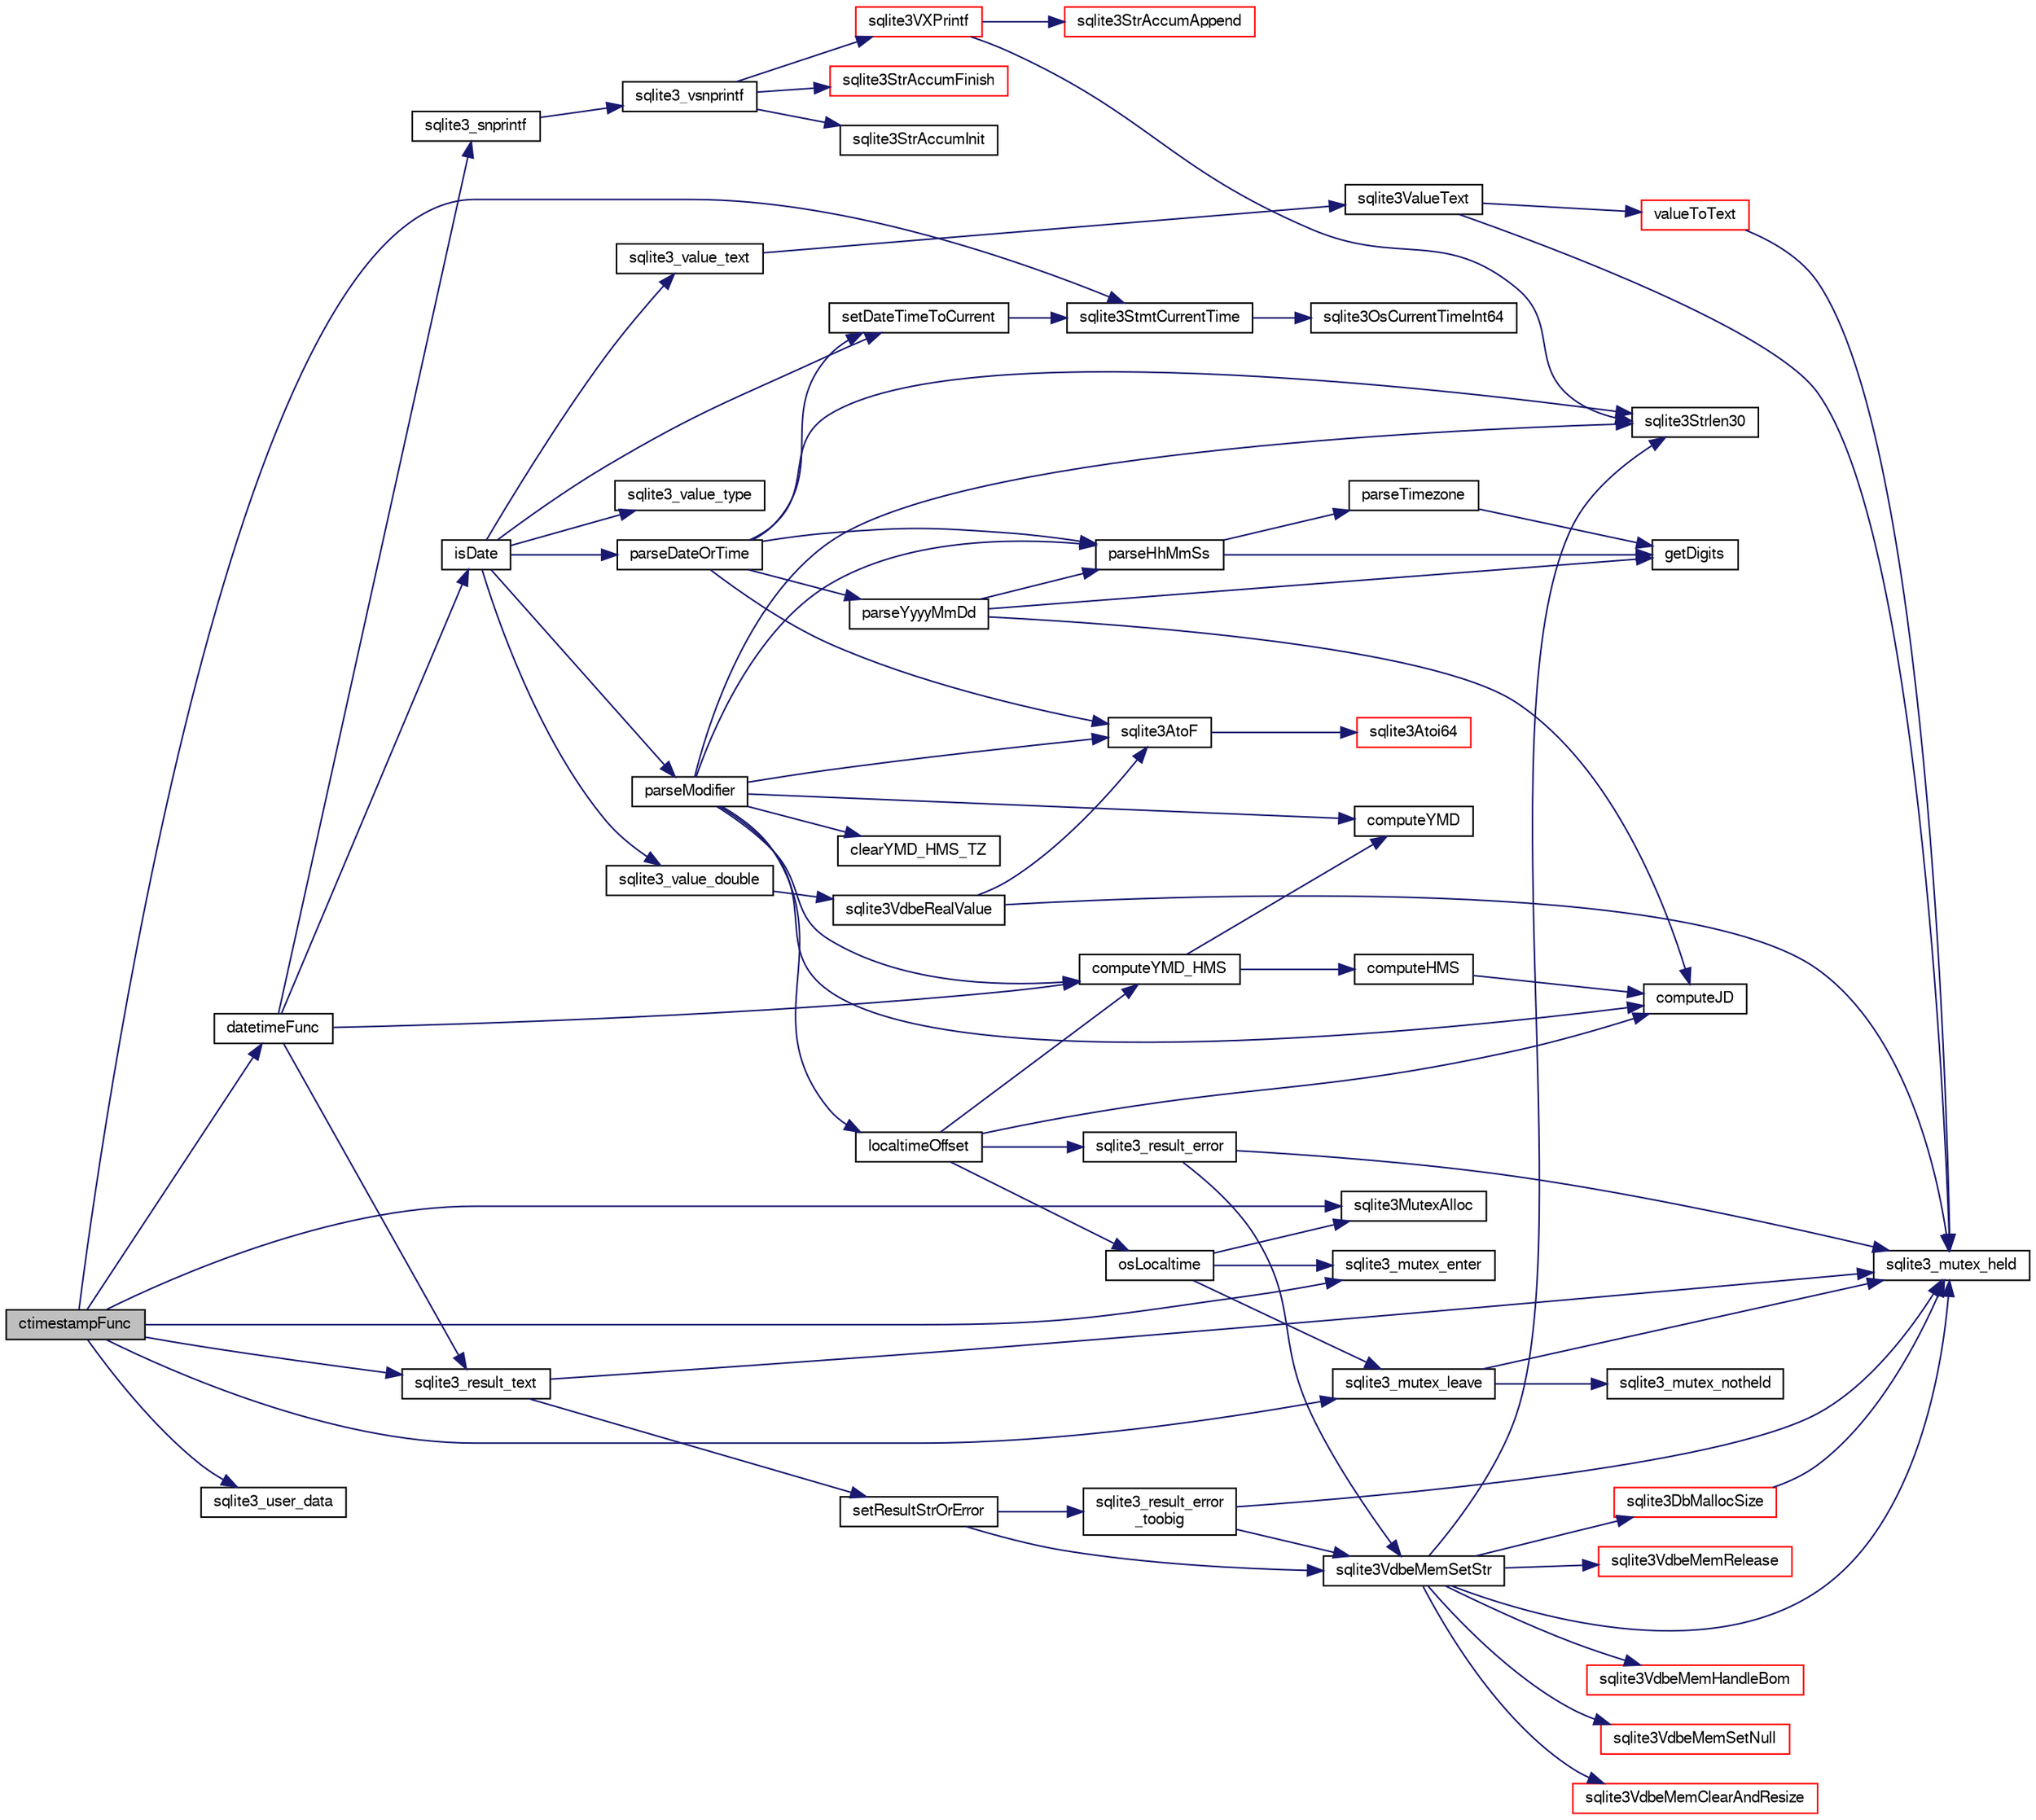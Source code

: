 digraph "ctimestampFunc"
{
  edge [fontname="FreeSans",fontsize="10",labelfontname="FreeSans",labelfontsize="10"];
  node [fontname="FreeSans",fontsize="10",shape=record];
  rankdir="LR";
  Node81273 [label="ctimestampFunc",height=0.2,width=0.4,color="black", fillcolor="grey75", style="filled", fontcolor="black"];
  Node81273 -> Node81274 [color="midnightblue",fontsize="10",style="solid",fontname="FreeSans"];
  Node81274 [label="datetimeFunc",height=0.2,width=0.4,color="black", fillcolor="white", style="filled",URL="$sqlite3_8c.html#a9755493e1c5c377b5ea7078b4029c24a"];
  Node81274 -> Node81275 [color="midnightblue",fontsize="10",style="solid",fontname="FreeSans"];
  Node81275 [label="isDate",height=0.2,width=0.4,color="black", fillcolor="white", style="filled",URL="$sqlite3_8c.html#a88586fabfb5a2ee248ccf6f5dfb90904"];
  Node81275 -> Node81276 [color="midnightblue",fontsize="10",style="solid",fontname="FreeSans"];
  Node81276 [label="setDateTimeToCurrent",height=0.2,width=0.4,color="black", fillcolor="white", style="filled",URL="$sqlite3_8c.html#a18009d23009369ca192dbbc98f7b9e2e"];
  Node81276 -> Node81277 [color="midnightblue",fontsize="10",style="solid",fontname="FreeSans"];
  Node81277 [label="sqlite3StmtCurrentTime",height=0.2,width=0.4,color="black", fillcolor="white", style="filled",URL="$sqlite3_8c.html#ae1011d49964d4f1e38cebd95eab80802"];
  Node81277 -> Node81278 [color="midnightblue",fontsize="10",style="solid",fontname="FreeSans"];
  Node81278 [label="sqlite3OsCurrentTimeInt64",height=0.2,width=0.4,color="black", fillcolor="white", style="filled",URL="$sqlite3_8c.html#a8fba11754c83b89782ef18af266f5ec2"];
  Node81275 -> Node81279 [color="midnightblue",fontsize="10",style="solid",fontname="FreeSans"];
  Node81279 [label="sqlite3_value_type",height=0.2,width=0.4,color="black", fillcolor="white", style="filled",URL="$sqlite3_8c.html#ac5e91a982065a1ab220a43bbd18cfa60"];
  Node81275 -> Node81280 [color="midnightblue",fontsize="10",style="solid",fontname="FreeSans"];
  Node81280 [label="sqlite3_value_double",height=0.2,width=0.4,color="black", fillcolor="white", style="filled",URL="$sqlite3_8c.html#a3e50c1a2dd484a8b6911c9d163816b88"];
  Node81280 -> Node81281 [color="midnightblue",fontsize="10",style="solid",fontname="FreeSans"];
  Node81281 [label="sqlite3VdbeRealValue",height=0.2,width=0.4,color="black", fillcolor="white", style="filled",URL="$sqlite3_8c.html#a5bf943a4f9a5516911b3bc610e3d64e0"];
  Node81281 -> Node81282 [color="midnightblue",fontsize="10",style="solid",fontname="FreeSans"];
  Node81282 [label="sqlite3_mutex_held",height=0.2,width=0.4,color="black", fillcolor="white", style="filled",URL="$sqlite3_8c.html#acf77da68932b6bc163c5e68547ecc3e7"];
  Node81281 -> Node81283 [color="midnightblue",fontsize="10",style="solid",fontname="FreeSans"];
  Node81283 [label="sqlite3AtoF",height=0.2,width=0.4,color="black", fillcolor="white", style="filled",URL="$sqlite3_8c.html#ad2a961fc08942417d977510a1384b6d2"];
  Node81283 -> Node81284 [color="midnightblue",fontsize="10",style="solid",fontname="FreeSans"];
  Node81284 [label="sqlite3Atoi64",height=0.2,width=0.4,color="red", fillcolor="white", style="filled",URL="$sqlite3_8c.html#a5b13083911b3dc0a0b54f43acc686a39"];
  Node81275 -> Node81286 [color="midnightblue",fontsize="10",style="solid",fontname="FreeSans"];
  Node81286 [label="sqlite3_value_text",height=0.2,width=0.4,color="black", fillcolor="white", style="filled",URL="$sqlite3_8c.html#aef2ace3239e6dd59c74110faa70f8171"];
  Node81286 -> Node81287 [color="midnightblue",fontsize="10",style="solid",fontname="FreeSans"];
  Node81287 [label="sqlite3ValueText",height=0.2,width=0.4,color="black", fillcolor="white", style="filled",URL="$sqlite3_8c.html#ad567a94e52d1adf81f4857fdba00a59b"];
  Node81287 -> Node81282 [color="midnightblue",fontsize="10",style="solid",fontname="FreeSans"];
  Node81287 -> Node81288 [color="midnightblue",fontsize="10",style="solid",fontname="FreeSans"];
  Node81288 [label="valueToText",height=0.2,width=0.4,color="red", fillcolor="white", style="filled",URL="$sqlite3_8c.html#abded1c4848e5c5901949c02af499044c"];
  Node81288 -> Node81282 [color="midnightblue",fontsize="10",style="solid",fontname="FreeSans"];
  Node81275 -> Node81546 [color="midnightblue",fontsize="10",style="solid",fontname="FreeSans"];
  Node81546 [label="parseDateOrTime",height=0.2,width=0.4,color="black", fillcolor="white", style="filled",URL="$sqlite3_8c.html#a86a0ea000a0479eb6de44cbeb82acef9"];
  Node81546 -> Node81547 [color="midnightblue",fontsize="10",style="solid",fontname="FreeSans"];
  Node81547 [label="parseYyyyMmDd",height=0.2,width=0.4,color="black", fillcolor="white", style="filled",URL="$sqlite3_8c.html#ad3a4252b0c148f0174e1e546115b5802"];
  Node81547 -> Node81548 [color="midnightblue",fontsize="10",style="solid",fontname="FreeSans"];
  Node81548 [label="getDigits",height=0.2,width=0.4,color="black", fillcolor="white", style="filled",URL="$sqlite3_8c.html#af4fdc2bcc27f2897a50c080040855e4d"];
  Node81547 -> Node81549 [color="midnightblue",fontsize="10",style="solid",fontname="FreeSans"];
  Node81549 [label="parseHhMmSs",height=0.2,width=0.4,color="black", fillcolor="white", style="filled",URL="$sqlite3_8c.html#ac4cdecf91abf320cc407022a3bd4944f"];
  Node81549 -> Node81548 [color="midnightblue",fontsize="10",style="solid",fontname="FreeSans"];
  Node81549 -> Node81550 [color="midnightblue",fontsize="10",style="solid",fontname="FreeSans"];
  Node81550 [label="parseTimezone",height=0.2,width=0.4,color="black", fillcolor="white", style="filled",URL="$sqlite3_8c.html#a0cdd15f925d164c8f4ce8f6a7ef87294"];
  Node81550 -> Node81548 [color="midnightblue",fontsize="10",style="solid",fontname="FreeSans"];
  Node81547 -> Node81515 [color="midnightblue",fontsize="10",style="solid",fontname="FreeSans"];
  Node81515 [label="computeJD",height=0.2,width=0.4,color="black", fillcolor="white", style="filled",URL="$sqlite3_8c.html#aeeefea84c7c62565ee8e5491f39c0bc4"];
  Node81546 -> Node81549 [color="midnightblue",fontsize="10",style="solid",fontname="FreeSans"];
  Node81546 -> Node81276 [color="midnightblue",fontsize="10",style="solid",fontname="FreeSans"];
  Node81546 -> Node81283 [color="midnightblue",fontsize="10",style="solid",fontname="FreeSans"];
  Node81546 -> Node81350 [color="midnightblue",fontsize="10",style="solid",fontname="FreeSans"];
  Node81350 [label="sqlite3Strlen30",height=0.2,width=0.4,color="black", fillcolor="white", style="filled",URL="$sqlite3_8c.html#a3dcd80ba41f1a308193dee74857b62a7"];
  Node81275 -> Node81551 [color="midnightblue",fontsize="10",style="solid",fontname="FreeSans"];
  Node81551 [label="parseModifier",height=0.2,width=0.4,color="black", fillcolor="white", style="filled",URL="$sqlite3_8c.html#af27e39a2d2026d0f51799a9c254c4f06"];
  Node81551 -> Node81515 [color="midnightblue",fontsize="10",style="solid",fontname="FreeSans"];
  Node81551 -> Node81552 [color="midnightblue",fontsize="10",style="solid",fontname="FreeSans"];
  Node81552 [label="localtimeOffset",height=0.2,width=0.4,color="black", fillcolor="white", style="filled",URL="$sqlite3_8c.html#a90df73d3001a38322fee639ae369b637"];
  Node81552 -> Node81521 [color="midnightblue",fontsize="10",style="solid",fontname="FreeSans"];
  Node81521 [label="computeYMD_HMS",height=0.2,width=0.4,color="black", fillcolor="white", style="filled",URL="$sqlite3_8c.html#aaa0f11071766258d0a6bd58c98a5cfa4"];
  Node81521 -> Node81517 [color="midnightblue",fontsize="10",style="solid",fontname="FreeSans"];
  Node81517 [label="computeYMD",height=0.2,width=0.4,color="black", fillcolor="white", style="filled",URL="$sqlite3_8c.html#a5bd5a8651c26bd9c9e84482fc7b82321"];
  Node81521 -> Node81519 [color="midnightblue",fontsize="10",style="solid",fontname="FreeSans"];
  Node81519 [label="computeHMS",height=0.2,width=0.4,color="black", fillcolor="white", style="filled",URL="$sqlite3_8c.html#a13e9c62b28e0545b79e18f6c020ee51b"];
  Node81519 -> Node81515 [color="midnightblue",fontsize="10",style="solid",fontname="FreeSans"];
  Node81552 -> Node81515 [color="midnightblue",fontsize="10",style="solid",fontname="FreeSans"];
  Node81552 -> Node81553 [color="midnightblue",fontsize="10",style="solid",fontname="FreeSans"];
  Node81553 [label="osLocaltime",height=0.2,width=0.4,color="black", fillcolor="white", style="filled",URL="$sqlite3_8c.html#a1cd1d1cf8d386ab8c12e96557cd47c20"];
  Node81553 -> Node81329 [color="midnightblue",fontsize="10",style="solid",fontname="FreeSans"];
  Node81329 [label="sqlite3MutexAlloc",height=0.2,width=0.4,color="black", fillcolor="white", style="filled",URL="$sqlite3_8c.html#a0e3f432ee581f6876b590e7ad7e84e19"];
  Node81553 -> Node81298 [color="midnightblue",fontsize="10",style="solid",fontname="FreeSans"];
  Node81298 [label="sqlite3_mutex_enter",height=0.2,width=0.4,color="black", fillcolor="white", style="filled",URL="$sqlite3_8c.html#a1c12cde690bd89f104de5cbad12a6bf5"];
  Node81553 -> Node81303 [color="midnightblue",fontsize="10",style="solid",fontname="FreeSans"];
  Node81303 [label="sqlite3_mutex_leave",height=0.2,width=0.4,color="black", fillcolor="white", style="filled",URL="$sqlite3_8c.html#a5838d235601dbd3c1fa993555c6bcc93"];
  Node81303 -> Node81282 [color="midnightblue",fontsize="10",style="solid",fontname="FreeSans"];
  Node81303 -> Node81304 [color="midnightblue",fontsize="10",style="solid",fontname="FreeSans"];
  Node81304 [label="sqlite3_mutex_notheld",height=0.2,width=0.4,color="black", fillcolor="white", style="filled",URL="$sqlite3_8c.html#a83967c837c1c000d3b5adcfaa688f5dc"];
  Node81552 -> Node81446 [color="midnightblue",fontsize="10",style="solid",fontname="FreeSans"];
  Node81446 [label="sqlite3_result_error",height=0.2,width=0.4,color="black", fillcolor="white", style="filled",URL="$sqlite3_8c.html#a577161e1b67908b94f47007aaa6ae4c4"];
  Node81446 -> Node81282 [color="midnightblue",fontsize="10",style="solid",fontname="FreeSans"];
  Node81446 -> Node81399 [color="midnightblue",fontsize="10",style="solid",fontname="FreeSans"];
  Node81399 [label="sqlite3VdbeMemSetStr",height=0.2,width=0.4,color="black", fillcolor="white", style="filled",URL="$sqlite3_8c.html#a9697bec7c3b512483638ea3646191d7d"];
  Node81399 -> Node81282 [color="midnightblue",fontsize="10",style="solid",fontname="FreeSans"];
  Node81399 -> Node81400 [color="midnightblue",fontsize="10",style="solid",fontname="FreeSans"];
  Node81400 [label="sqlite3VdbeMemSetNull",height=0.2,width=0.4,color="red", fillcolor="white", style="filled",URL="$sqlite3_8c.html#ae01092c23aebaf8a3ebdf3954609b410"];
  Node81399 -> Node81350 [color="midnightblue",fontsize="10",style="solid",fontname="FreeSans"];
  Node81399 -> Node81404 [color="midnightblue",fontsize="10",style="solid",fontname="FreeSans"];
  Node81404 [label="sqlite3VdbeMemClearAndResize",height=0.2,width=0.4,color="red", fillcolor="white", style="filled",URL="$sqlite3_8c.html#add082be4aa46084ecdf023cfac898231"];
  Node81399 -> Node81405 [color="midnightblue",fontsize="10",style="solid",fontname="FreeSans"];
  Node81405 [label="sqlite3VdbeMemRelease",height=0.2,width=0.4,color="red", fillcolor="white", style="filled",URL="$sqlite3_8c.html#a90606361dbeba88159fd6ff03fcc10cc"];
  Node81399 -> Node81291 [color="midnightblue",fontsize="10",style="solid",fontname="FreeSans"];
  Node81291 [label="sqlite3DbMallocSize",height=0.2,width=0.4,color="red", fillcolor="white", style="filled",URL="$sqlite3_8c.html#aa397e5a8a03495203a0767abf0a71f86"];
  Node81291 -> Node81282 [color="midnightblue",fontsize="10",style="solid",fontname="FreeSans"];
  Node81399 -> Node81407 [color="midnightblue",fontsize="10",style="solid",fontname="FreeSans"];
  Node81407 [label="sqlite3VdbeMemHandleBom",height=0.2,width=0.4,color="red", fillcolor="white", style="filled",URL="$sqlite3_8c.html#a8ac47607e6893715d335a0f6f4b58e3e"];
  Node81551 -> Node81554 [color="midnightblue",fontsize="10",style="solid",fontname="FreeSans"];
  Node81554 [label="clearYMD_HMS_TZ",height=0.2,width=0.4,color="black", fillcolor="white", style="filled",URL="$sqlite3_8c.html#a52d96edd21a70f6a8a6a987c54de3cc3"];
  Node81551 -> Node81283 [color="midnightblue",fontsize="10",style="solid",fontname="FreeSans"];
  Node81551 -> Node81350 [color="midnightblue",fontsize="10",style="solid",fontname="FreeSans"];
  Node81551 -> Node81521 [color="midnightblue",fontsize="10",style="solid",fontname="FreeSans"];
  Node81551 -> Node81517 [color="midnightblue",fontsize="10",style="solid",fontname="FreeSans"];
  Node81551 -> Node81549 [color="midnightblue",fontsize="10",style="solid",fontname="FreeSans"];
  Node81274 -> Node81521 [color="midnightblue",fontsize="10",style="solid",fontname="FreeSans"];
  Node81274 -> Node81474 [color="midnightblue",fontsize="10",style="solid",fontname="FreeSans"];
  Node81474 [label="sqlite3_snprintf",height=0.2,width=0.4,color="black", fillcolor="white", style="filled",URL="$sqlite3_8c.html#aa2695a752e971577f5784122f2013c40"];
  Node81474 -> Node81475 [color="midnightblue",fontsize="10",style="solid",fontname="FreeSans"];
  Node81475 [label="sqlite3_vsnprintf",height=0.2,width=0.4,color="black", fillcolor="white", style="filled",URL="$sqlite3_8c.html#a0862c03aea71d62847e452aa655add42"];
  Node81475 -> Node81335 [color="midnightblue",fontsize="10",style="solid",fontname="FreeSans"];
  Node81335 [label="sqlite3StrAccumInit",height=0.2,width=0.4,color="black", fillcolor="white", style="filled",URL="$sqlite3_8c.html#aabf95e113b9d54d519cd15a56215f560"];
  Node81475 -> Node81336 [color="midnightblue",fontsize="10",style="solid",fontname="FreeSans"];
  Node81336 [label="sqlite3VXPrintf",height=0.2,width=0.4,color="red", fillcolor="white", style="filled",URL="$sqlite3_8c.html#a63c25806c9bd4a2b76f9a0eb232c6bde"];
  Node81336 -> Node81337 [color="midnightblue",fontsize="10",style="solid",fontname="FreeSans"];
  Node81337 [label="sqlite3StrAccumAppend",height=0.2,width=0.4,color="red", fillcolor="white", style="filled",URL="$sqlite3_8c.html#a56664fa33def33c5a5245b623441d5e0"];
  Node81336 -> Node81350 [color="midnightblue",fontsize="10",style="solid",fontname="FreeSans"];
  Node81475 -> Node81355 [color="midnightblue",fontsize="10",style="solid",fontname="FreeSans"];
  Node81355 [label="sqlite3StrAccumFinish",height=0.2,width=0.4,color="red", fillcolor="white", style="filled",URL="$sqlite3_8c.html#adb7f26b10ac1b847db6f000ef4c2e2ba"];
  Node81274 -> Node81411 [color="midnightblue",fontsize="10",style="solid",fontname="FreeSans"];
  Node81411 [label="sqlite3_result_text",height=0.2,width=0.4,color="black", fillcolor="white", style="filled",URL="$sqlite3_8c.html#a2c06bc83045bd7986b89e5e8bd689bdf"];
  Node81411 -> Node81282 [color="midnightblue",fontsize="10",style="solid",fontname="FreeSans"];
  Node81411 -> Node81412 [color="midnightblue",fontsize="10",style="solid",fontname="FreeSans"];
  Node81412 [label="setResultStrOrError",height=0.2,width=0.4,color="black", fillcolor="white", style="filled",URL="$sqlite3_8c.html#af1d0f45c261a19434fad327798cc6d6b"];
  Node81412 -> Node81399 [color="midnightblue",fontsize="10",style="solid",fontname="FreeSans"];
  Node81412 -> Node81398 [color="midnightblue",fontsize="10",style="solid",fontname="FreeSans"];
  Node81398 [label="sqlite3_result_error\l_toobig",height=0.2,width=0.4,color="black", fillcolor="white", style="filled",URL="$sqlite3_8c.html#ad4f0c5e8c9421d0c4550c1a108221abe"];
  Node81398 -> Node81282 [color="midnightblue",fontsize="10",style="solid",fontname="FreeSans"];
  Node81398 -> Node81399 [color="midnightblue",fontsize="10",style="solid",fontname="FreeSans"];
  Node81273 -> Node81410 [color="midnightblue",fontsize="10",style="solid",fontname="FreeSans"];
  Node81410 [label="sqlite3_user_data",height=0.2,width=0.4,color="black", fillcolor="white", style="filled",URL="$sqlite3_8c.html#ad5112720cb942f40e424fff89f4222b8"];
  Node81273 -> Node81277 [color="midnightblue",fontsize="10",style="solid",fontname="FreeSans"];
  Node81273 -> Node81298 [color="midnightblue",fontsize="10",style="solid",fontname="FreeSans"];
  Node81273 -> Node81329 [color="midnightblue",fontsize="10",style="solid",fontname="FreeSans"];
  Node81273 -> Node81303 [color="midnightblue",fontsize="10",style="solid",fontname="FreeSans"];
  Node81273 -> Node81411 [color="midnightblue",fontsize="10",style="solid",fontname="FreeSans"];
}
